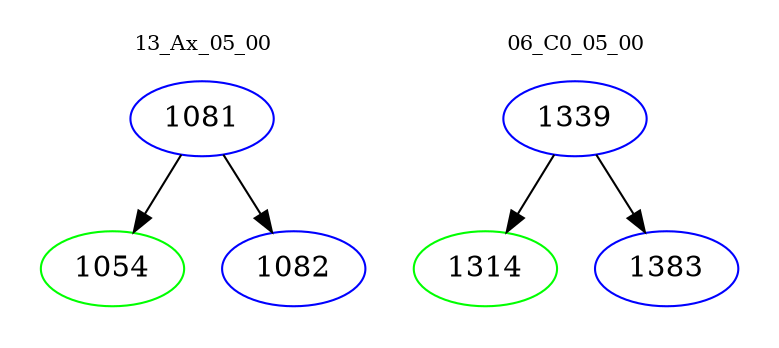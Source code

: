 digraph{
subgraph cluster_0 {
color = white
label = "13_Ax_05_00";
fontsize=10;
T0_1081 [label="1081", color="blue"]
T0_1081 -> T0_1054 [color="black"]
T0_1054 [label="1054", color="green"]
T0_1081 -> T0_1082 [color="black"]
T0_1082 [label="1082", color="blue"]
}
subgraph cluster_1 {
color = white
label = "06_C0_05_00";
fontsize=10;
T1_1339 [label="1339", color="blue"]
T1_1339 -> T1_1314 [color="black"]
T1_1314 [label="1314", color="green"]
T1_1339 -> T1_1383 [color="black"]
T1_1383 [label="1383", color="blue"]
}
}
